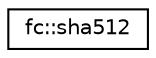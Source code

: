 digraph "Graphical Class Hierarchy"
{
  edge [fontname="Helvetica",fontsize="10",labelfontname="Helvetica",labelfontsize="10"];
  node [fontname="Helvetica",fontsize="10",shape=record];
  rankdir="LR";
  Node0 [label="fc::sha512",height=0.2,width=0.4,color="black", fillcolor="white", style="filled",URL="$classfc_1_1sha512.html"];
}

